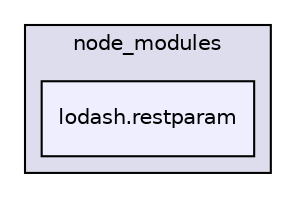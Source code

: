 digraph "gulp-src/node_modules/gulp/node_modules/gulp-util/node_modules/lodash.template/node_modules/lodash.restparam" {
  compound=true
  node [ fontsize="10", fontname="Helvetica"];
  edge [ labelfontsize="10", labelfontname="Helvetica"];
  subgraph clusterdir_344bc0b0c256049750c2768880d1d4ed {
    graph [ bgcolor="#ddddee", pencolor="black", label="node_modules" fontname="Helvetica", fontsize="10", URL="dir_344bc0b0c256049750c2768880d1d4ed.html"]
  dir_26aefef0eb8a2222de03fcafe22a808c [shape=box, label="lodash.restparam", style="filled", fillcolor="#eeeeff", pencolor="black", URL="dir_26aefef0eb8a2222de03fcafe22a808c.html"];
  }
}

